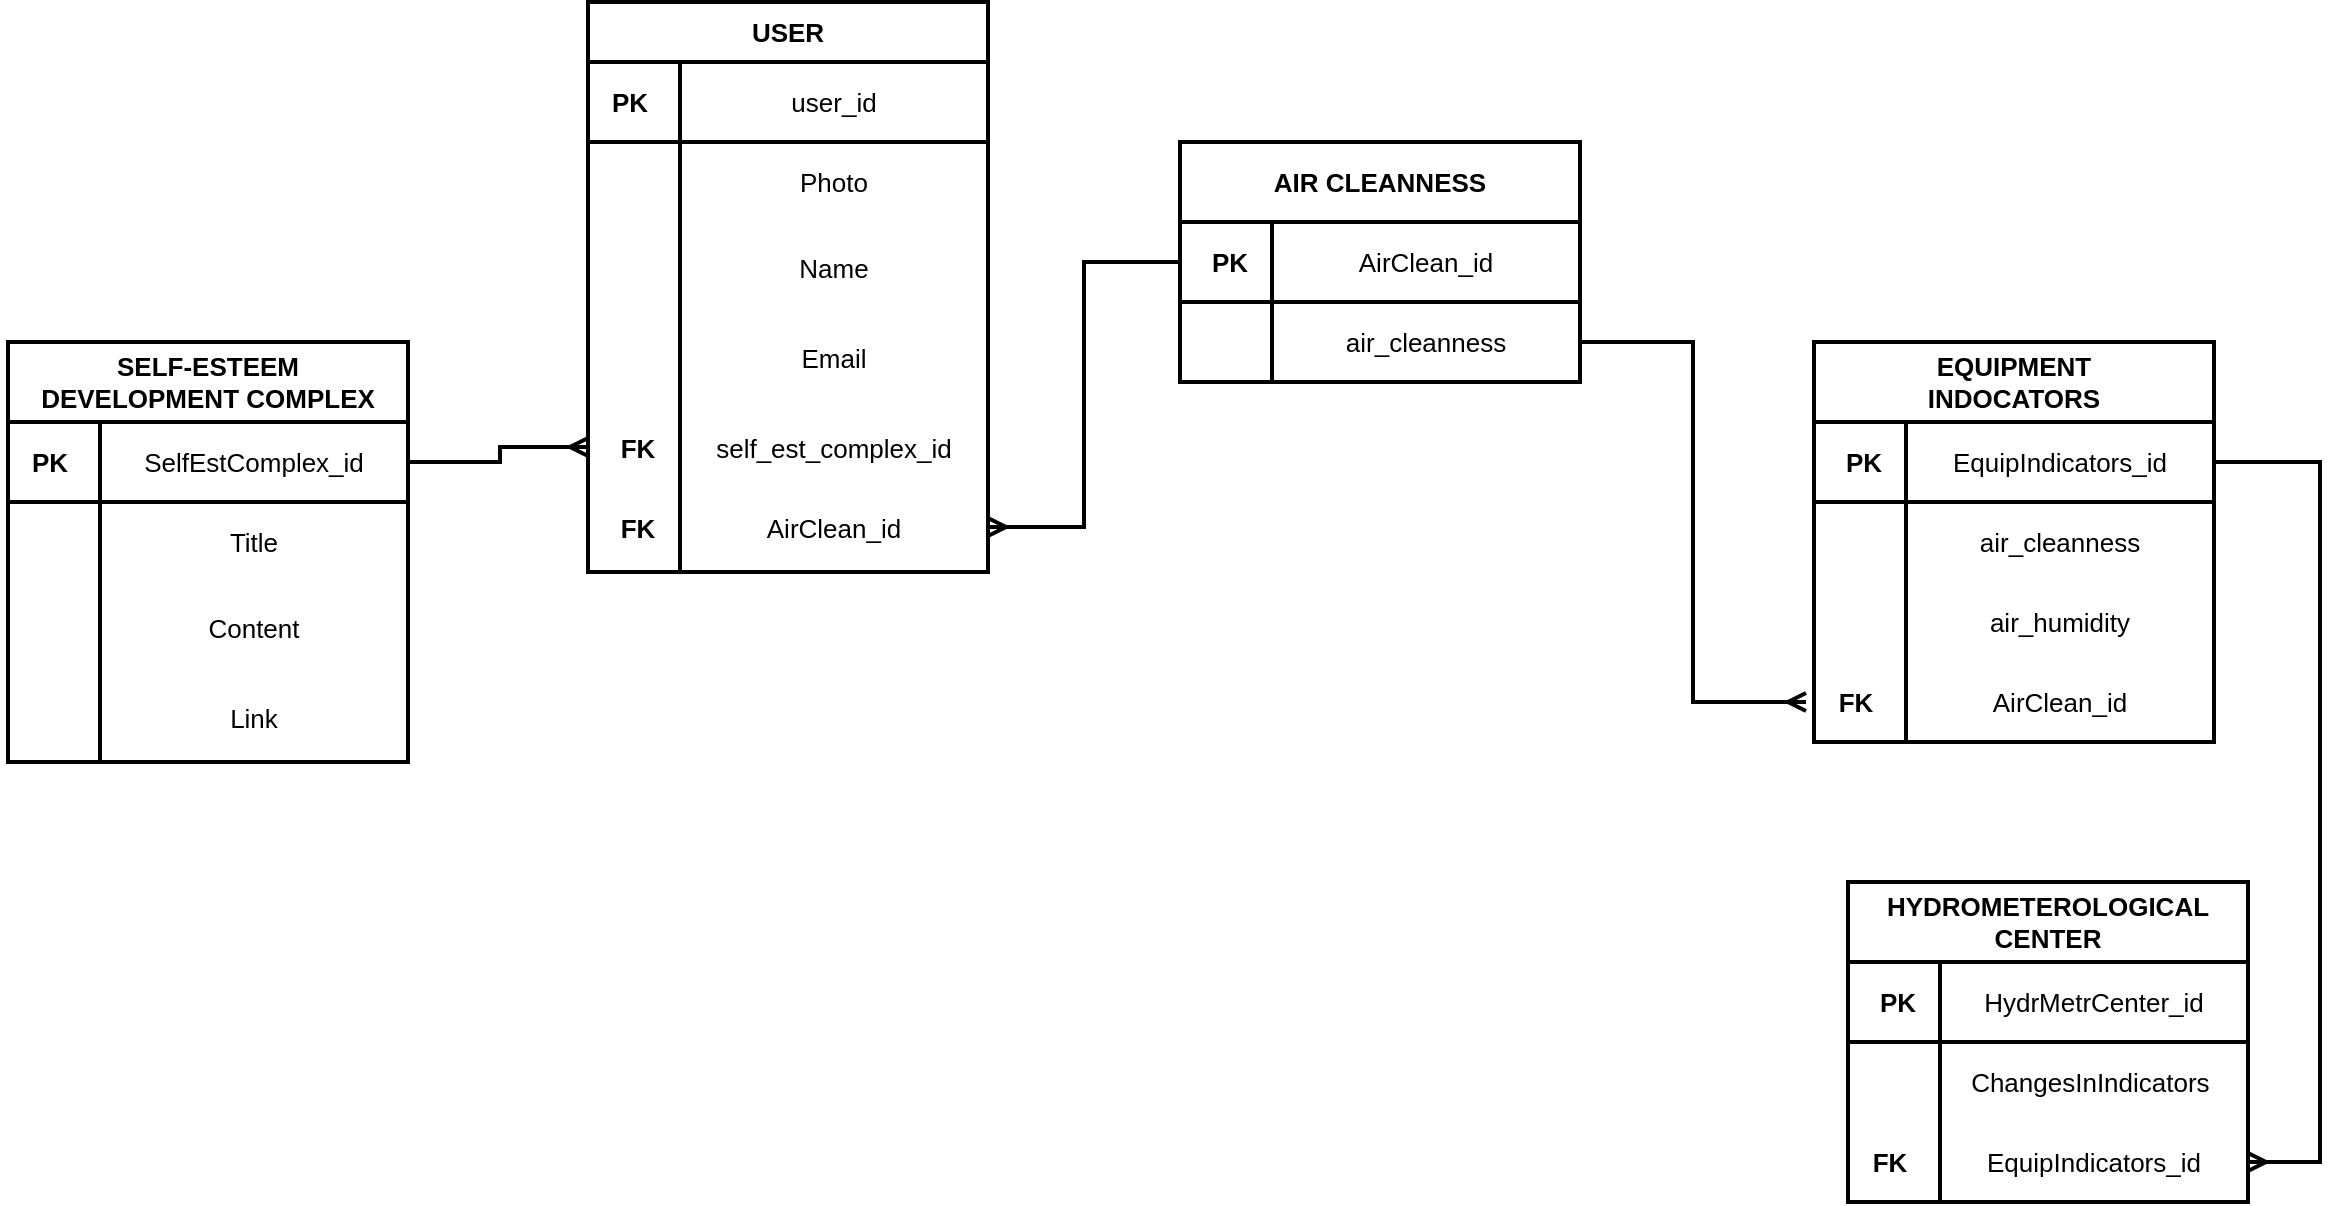 <mxfile version="20.4.0" type="device"><diagram id="C5RBs43oDa-KdzZeNtuy" name="Page-1"><mxGraphModel dx="1822" dy="762" grid="0" gridSize="10" guides="1" tooltips="1" connect="1" arrows="1" fold="1" page="0" pageScale="1" pageWidth="827" pageHeight="1169" math="0" shadow="0"><root><mxCell id="WIyWlLk6GJQsqaUBKTNV-0"/><mxCell id="WIyWlLk6GJQsqaUBKTNV-1" parent="WIyWlLk6GJQsqaUBKTNV-0"/><mxCell id="g2pgIlyB6XHqp7aea-EG-0" value="" style="shape=internalStorage;whiteSpace=wrap;html=1;backgroundOutline=1;dx=46;dy=40;strokeWidth=2;fontSize=13;" vertex="1" parent="WIyWlLk6GJQsqaUBKTNV-1"><mxGeometry x="264" y="430" width="200" height="255" as="geometry"/></mxCell><mxCell id="g2pgIlyB6XHqp7aea-EG-1" value="PK" style="text;html=1;strokeColor=none;fillColor=none;align=center;verticalAlign=middle;whiteSpace=wrap;rounded=0;strokeWidth=2;fontStyle=1;fontSize=13;" vertex="1" parent="WIyWlLk6GJQsqaUBKTNV-1"><mxGeometry x="260" y="430" width="50" height="40" as="geometry"/></mxCell><mxCell id="g2pgIlyB6XHqp7aea-EG-2" value="USER" style="rounded=0;whiteSpace=wrap;html=1;strokeWidth=2;fontStyle=1;fontSize=13;" vertex="1" parent="WIyWlLk6GJQsqaUBKTNV-1"><mxGeometry x="264" y="400" width="200" height="30" as="geometry"/></mxCell><mxCell id="g2pgIlyB6XHqp7aea-EG-3" value="Name" style="text;html=1;align=center;verticalAlign=middle;whiteSpace=wrap;rounded=0;strokeWidth=2;fontSize=13;" vertex="1" parent="WIyWlLk6GJQsqaUBKTNV-1"><mxGeometry x="310" y="510" width="154" height="45" as="geometry"/></mxCell><mxCell id="g2pgIlyB6XHqp7aea-EG-4" value="Photo" style="text;html=1;align=center;verticalAlign=middle;whiteSpace=wrap;rounded=0;strokeWidth=2;fontSize=13;" vertex="1" parent="WIyWlLk6GJQsqaUBKTNV-1"><mxGeometry x="310" y="470" width="154" height="40" as="geometry"/></mxCell><mxCell id="g2pgIlyB6XHqp7aea-EG-5" value="Email" style="text;html=1;align=center;verticalAlign=middle;whiteSpace=wrap;rounded=0;strokeWidth=2;fontSize=13;" vertex="1" parent="WIyWlLk6GJQsqaUBKTNV-1"><mxGeometry x="310" y="555" width="154" height="45" as="geometry"/></mxCell><mxCell id="g2pgIlyB6XHqp7aea-EG-6" value="user_id" style="text;html=1;align=center;verticalAlign=middle;whiteSpace=wrap;rounded=0;strokeWidth=2;fontSize=13;" vertex="1" parent="WIyWlLk6GJQsqaUBKTNV-1"><mxGeometry x="310" y="430" width="154" height="40" as="geometry"/></mxCell><mxCell id="g2pgIlyB6XHqp7aea-EG-7" value="" style="shape=internalStorage;whiteSpace=wrap;html=1;backgroundOutline=1;dx=46;dy=40;strokeWidth=2;fontSize=13;" vertex="1" parent="WIyWlLk6GJQsqaUBKTNV-1"><mxGeometry x="-26" y="610" width="200" height="170" as="geometry"/></mxCell><mxCell id="g2pgIlyB6XHqp7aea-EG-8" value="PK" style="text;html=1;strokeColor=none;fillColor=none;align=center;verticalAlign=middle;whiteSpace=wrap;rounded=0;strokeWidth=2;fontStyle=1;fontSize=13;" vertex="1" parent="WIyWlLk6GJQsqaUBKTNV-1"><mxGeometry x="-30" y="610" width="50" height="40" as="geometry"/></mxCell><mxCell id="g2pgIlyB6XHqp7aea-EG-9" value="SELF-ESTEEM&lt;br style=&quot;font-size: 13px;&quot;&gt;DEVELOPMENT COMPLEX" style="rounded=0;whiteSpace=wrap;html=1;strokeWidth=2;fontStyle=1;fontSize=13;" vertex="1" parent="WIyWlLk6GJQsqaUBKTNV-1"><mxGeometry x="-26" y="570" width="200" height="40" as="geometry"/></mxCell><mxCell id="g2pgIlyB6XHqp7aea-EG-10" value="Content" style="text;html=1;align=center;verticalAlign=middle;whiteSpace=wrap;rounded=0;strokeWidth=2;fontSize=13;" vertex="1" parent="WIyWlLk6GJQsqaUBKTNV-1"><mxGeometry x="20" y="690" width="154" height="45" as="geometry"/></mxCell><mxCell id="g2pgIlyB6XHqp7aea-EG-11" value="Title" style="text;html=1;align=center;verticalAlign=middle;whiteSpace=wrap;rounded=0;strokeWidth=2;fontSize=13;" vertex="1" parent="WIyWlLk6GJQsqaUBKTNV-1"><mxGeometry x="20" y="650" width="154" height="40" as="geometry"/></mxCell><mxCell id="g2pgIlyB6XHqp7aea-EG-12" value="Link" style="text;html=1;align=center;verticalAlign=middle;whiteSpace=wrap;rounded=0;strokeWidth=2;fontSize=13;" vertex="1" parent="WIyWlLk6GJQsqaUBKTNV-1"><mxGeometry x="20" y="735" width="154" height="45" as="geometry"/></mxCell><mxCell id="g2pgIlyB6XHqp7aea-EG-13" value="SelfEstComplex_id" style="text;html=1;align=center;verticalAlign=middle;whiteSpace=wrap;rounded=0;strokeWidth=2;fontSize=13;" vertex="1" parent="WIyWlLk6GJQsqaUBKTNV-1"><mxGeometry x="20" y="610" width="154" height="40" as="geometry"/></mxCell><mxCell id="g2pgIlyB6XHqp7aea-EG-14" value="self_est_complex_id" style="text;html=1;align=center;verticalAlign=middle;whiteSpace=wrap;rounded=0;strokeWidth=2;fontSize=13;" vertex="1" parent="WIyWlLk6GJQsqaUBKTNV-1"><mxGeometry x="310" y="600" width="154" height="45" as="geometry"/></mxCell><mxCell id="g2pgIlyB6XHqp7aea-EG-15" value="" style="shape=internalStorage;whiteSpace=wrap;html=1;backgroundOutline=1;dx=46;dy=40;strokeWidth=2;fontSize=13;" vertex="1" parent="WIyWlLk6GJQsqaUBKTNV-1"><mxGeometry x="894" y="880" width="200" height="120" as="geometry"/></mxCell><mxCell id="g2pgIlyB6XHqp7aea-EG-16" value="HYDROMETEROLOGICAL&lt;br style=&quot;padding: 0px; margin: 0px; font-size: 13px;&quot;&gt;CENTER" style="rounded=0;whiteSpace=wrap;html=1;strokeWidth=2;fontStyle=1;fontSize=13;" vertex="1" parent="WIyWlLk6GJQsqaUBKTNV-1"><mxGeometry x="894" y="840" width="200" height="40" as="geometry"/></mxCell><mxCell id="g2pgIlyB6XHqp7aea-EG-17" value="PK" style="text;html=1;strokeColor=none;fillColor=none;align=center;verticalAlign=middle;whiteSpace=wrap;rounded=0;strokeWidth=2;fontStyle=1;fontSize=13;" vertex="1" parent="WIyWlLk6GJQsqaUBKTNV-1"><mxGeometry x="894" y="880" width="50" height="40" as="geometry"/></mxCell><mxCell id="g2pgIlyB6XHqp7aea-EG-18" value="HydrMetrCenter_id" style="text;html=1;align=center;verticalAlign=middle;whiteSpace=wrap;rounded=0;strokeWidth=2;fontSize=13;" vertex="1" parent="WIyWlLk6GJQsqaUBKTNV-1"><mxGeometry x="940" y="880" width="154" height="40" as="geometry"/></mxCell><mxCell id="g2pgIlyB6XHqp7aea-EG-19" value="ChangesInIndicators&amp;nbsp;" style="text;html=1;align=center;verticalAlign=middle;whiteSpace=wrap;rounded=0;strokeWidth=2;fontSize=13;" vertex="1" parent="WIyWlLk6GJQsqaUBKTNV-1"><mxGeometry x="940" y="920" width="154" height="40" as="geometry"/></mxCell><mxCell id="g2pgIlyB6XHqp7aea-EG-43" style="edgeStyle=orthogonalEdgeStyle;rounded=0;orthogonalLoop=1;jettySize=auto;html=1;strokeWidth=2;startArrow=ERmany;startFill=0;endArrow=none;endFill=0;entryX=1;entryY=0.5;entryDx=0;entryDy=0;exitX=1;exitY=0.5;exitDx=0;exitDy=0;fontSize=13;" edge="1" parent="WIyWlLk6GJQsqaUBKTNV-1" source="g2pgIlyB6XHqp7aea-EG-20" target="g2pgIlyB6XHqp7aea-EG-24"><mxGeometry relative="1" as="geometry"><mxPoint x="1200" y="640" as="targetPoint"/><Array as="points"><mxPoint x="1130" y="980"/><mxPoint x="1130" y="630"/></Array></mxGeometry></mxCell><mxCell id="g2pgIlyB6XHqp7aea-EG-20" value="EquipIndicators_id" style="text;html=1;align=center;verticalAlign=middle;whiteSpace=wrap;rounded=0;strokeWidth=2;fontSize=13;" vertex="1" parent="WIyWlLk6GJQsqaUBKTNV-1"><mxGeometry x="940" y="960" width="154" height="40" as="geometry"/></mxCell><mxCell id="g2pgIlyB6XHqp7aea-EG-21" value="" style="shape=internalStorage;whiteSpace=wrap;html=1;backgroundOutline=1;dx=46;dy=40;strokeWidth=2;fontSize=13;" vertex="1" parent="WIyWlLk6GJQsqaUBKTNV-1"><mxGeometry x="877" y="610" width="200" height="160" as="geometry"/></mxCell><mxCell id="g2pgIlyB6XHqp7aea-EG-22" value="EQUIPMENT&lt;br style=&quot;font-size: 13px;&quot;&gt;INDOCATORS" style="rounded=0;whiteSpace=wrap;html=1;strokeWidth=2;fontStyle=1;fontSize=13;" vertex="1" parent="WIyWlLk6GJQsqaUBKTNV-1"><mxGeometry x="877" y="570" width="200" height="40" as="geometry"/></mxCell><mxCell id="g2pgIlyB6XHqp7aea-EG-23" value="PK" style="text;html=1;strokeColor=none;fillColor=none;align=center;verticalAlign=middle;whiteSpace=wrap;rounded=0;strokeWidth=2;fontStyle=1;fontSize=13;" vertex="1" parent="WIyWlLk6GJQsqaUBKTNV-1"><mxGeometry x="877" y="610" width="50" height="40" as="geometry"/></mxCell><mxCell id="g2pgIlyB6XHqp7aea-EG-24" value="EquipIndicators_id" style="text;html=1;align=center;verticalAlign=middle;whiteSpace=wrap;rounded=0;strokeWidth=2;fontSize=13;" vertex="1" parent="WIyWlLk6GJQsqaUBKTNV-1"><mxGeometry x="923" y="610" width="154" height="40" as="geometry"/></mxCell><mxCell id="g2pgIlyB6XHqp7aea-EG-25" value="air_cleanness" style="text;html=1;align=center;verticalAlign=middle;whiteSpace=wrap;rounded=0;strokeWidth=2;fontSize=13;" vertex="1" parent="WIyWlLk6GJQsqaUBKTNV-1"><mxGeometry x="923" y="650" width="154" height="40" as="geometry"/></mxCell><mxCell id="g2pgIlyB6XHqp7aea-EG-26" value="air_humidity" style="text;html=1;align=center;verticalAlign=middle;whiteSpace=wrap;rounded=0;strokeWidth=2;fontSize=13;" vertex="1" parent="WIyWlLk6GJQsqaUBKTNV-1"><mxGeometry x="923" y="690" width="154" height="40" as="geometry"/></mxCell><mxCell id="g2pgIlyB6XHqp7aea-EG-27" value="" style="shape=internalStorage;whiteSpace=wrap;html=1;backgroundOutline=1;dx=46;dy=40;strokeWidth=2;fontSize=13;" vertex="1" parent="WIyWlLk6GJQsqaUBKTNV-1"><mxGeometry x="560" y="510" width="200" height="80" as="geometry"/></mxCell><mxCell id="g2pgIlyB6XHqp7aea-EG-28" value="AIR CLEANNESS" style="rounded=0;whiteSpace=wrap;html=1;strokeWidth=2;fontStyle=1;fontSize=13;" vertex="1" parent="WIyWlLk6GJQsqaUBKTNV-1"><mxGeometry x="560" y="470" width="200" height="40" as="geometry"/></mxCell><mxCell id="g2pgIlyB6XHqp7aea-EG-29" value="PK" style="text;html=1;strokeColor=none;fillColor=none;align=center;verticalAlign=middle;whiteSpace=wrap;rounded=0;strokeWidth=2;fontStyle=1;fontSize=13;" vertex="1" parent="WIyWlLk6GJQsqaUBKTNV-1"><mxGeometry x="560" y="510" width="50" height="40" as="geometry"/></mxCell><mxCell id="g2pgIlyB6XHqp7aea-EG-30" value="AirClean_id" style="text;html=1;align=center;verticalAlign=middle;whiteSpace=wrap;rounded=0;strokeWidth=2;fontSize=13;" vertex="1" parent="WIyWlLk6GJQsqaUBKTNV-1"><mxGeometry x="606" y="510" width="154" height="40" as="geometry"/></mxCell><mxCell id="g2pgIlyB6XHqp7aea-EG-31" value="air_cleanness" style="text;html=1;align=center;verticalAlign=middle;whiteSpace=wrap;rounded=0;strokeWidth=2;fontSize=13;" vertex="1" parent="WIyWlLk6GJQsqaUBKTNV-1"><mxGeometry x="606" y="550" width="154" height="40" as="geometry"/></mxCell><mxCell id="g2pgIlyB6XHqp7aea-EG-32" value="AirClean_id" style="text;html=1;align=center;verticalAlign=middle;whiteSpace=wrap;rounded=0;strokeWidth=2;fontSize=13;" vertex="1" parent="WIyWlLk6GJQsqaUBKTNV-1"><mxGeometry x="923" y="730" width="154" height="40" as="geometry"/></mxCell><mxCell id="g2pgIlyB6XHqp7aea-EG-39" style="edgeStyle=orthogonalEdgeStyle;rounded=0;orthogonalLoop=1;jettySize=auto;html=1;exitX=1;exitY=0.5;exitDx=0;exitDy=0;startArrow=ERmany;startFill=0;entryX=0;entryY=0.5;entryDx=0;entryDy=0;endArrow=none;endFill=0;strokeWidth=2;fontSize=13;" edge="1" parent="WIyWlLk6GJQsqaUBKTNV-1" source="g2pgIlyB6XHqp7aea-EG-33" target="g2pgIlyB6XHqp7aea-EG-29"><mxGeometry relative="1" as="geometry"><mxPoint x="530" y="530" as="targetPoint"/></mxGeometry></mxCell><mxCell id="g2pgIlyB6XHqp7aea-EG-33" value="AirClean_id" style="text;html=1;align=center;verticalAlign=middle;whiteSpace=wrap;rounded=0;strokeWidth=2;fontSize=13;" vertex="1" parent="WIyWlLk6GJQsqaUBKTNV-1"><mxGeometry x="310" y="642.5" width="154" height="40" as="geometry"/></mxCell><mxCell id="g2pgIlyB6XHqp7aea-EG-45" style="edgeStyle=orthogonalEdgeStyle;rounded=0;orthogonalLoop=1;jettySize=auto;html=1;exitX=0;exitY=0.5;exitDx=0;exitDy=0;entryX=1;entryY=0.5;entryDx=0;entryDy=0;strokeWidth=2;startArrow=ERmany;startFill=0;endArrow=none;endFill=0;fontSize=13;" edge="1" parent="WIyWlLk6GJQsqaUBKTNV-1" source="g2pgIlyB6XHqp7aea-EG-34" target="g2pgIlyB6XHqp7aea-EG-13"><mxGeometry relative="1" as="geometry"><Array as="points"><mxPoint x="220" y="622"/><mxPoint x="220" y="630"/></Array></mxGeometry></mxCell><mxCell id="g2pgIlyB6XHqp7aea-EG-34" value="FK" style="text;html=1;strokeColor=none;fillColor=none;align=center;verticalAlign=middle;whiteSpace=wrap;rounded=0;strokeWidth=2;fontStyle=1;fontSize=13;" vertex="1" parent="WIyWlLk6GJQsqaUBKTNV-1"><mxGeometry x="264" y="602.5" width="50" height="40" as="geometry"/></mxCell><mxCell id="g2pgIlyB6XHqp7aea-EG-35" value="FK" style="text;html=1;strokeColor=none;fillColor=none;align=center;verticalAlign=middle;whiteSpace=wrap;rounded=0;strokeWidth=2;fontStyle=1;fontSize=13;" vertex="1" parent="WIyWlLk6GJQsqaUBKTNV-1"><mxGeometry x="264" y="642.5" width="50" height="40" as="geometry"/></mxCell><mxCell id="g2pgIlyB6XHqp7aea-EG-40" style="edgeStyle=orthogonalEdgeStyle;rounded=0;orthogonalLoop=1;jettySize=auto;html=1;entryX=1;entryY=0.5;entryDx=0;entryDy=0;strokeWidth=2;startArrow=ERmany;startFill=0;endArrow=none;endFill=0;fontSize=13;" edge="1" parent="WIyWlLk6GJQsqaUBKTNV-1" source="g2pgIlyB6XHqp7aea-EG-36" target="g2pgIlyB6XHqp7aea-EG-31"><mxGeometry relative="1" as="geometry"/></mxCell><mxCell id="g2pgIlyB6XHqp7aea-EG-36" value="FK" style="text;html=1;strokeColor=none;fillColor=none;align=center;verticalAlign=middle;whiteSpace=wrap;rounded=0;strokeWidth=2;fontStyle=1;fontSize=13;" vertex="1" parent="WIyWlLk6GJQsqaUBKTNV-1"><mxGeometry x="873" y="730" width="50" height="40" as="geometry"/></mxCell><mxCell id="g2pgIlyB6XHqp7aea-EG-37" value="FK" style="text;html=1;strokeColor=none;fillColor=none;align=center;verticalAlign=middle;whiteSpace=wrap;rounded=0;strokeWidth=2;fontStyle=1;fontSize=13;" vertex="1" parent="WIyWlLk6GJQsqaUBKTNV-1"><mxGeometry x="890" y="960" width="50" height="40" as="geometry"/></mxCell></root></mxGraphModel></diagram></mxfile>
